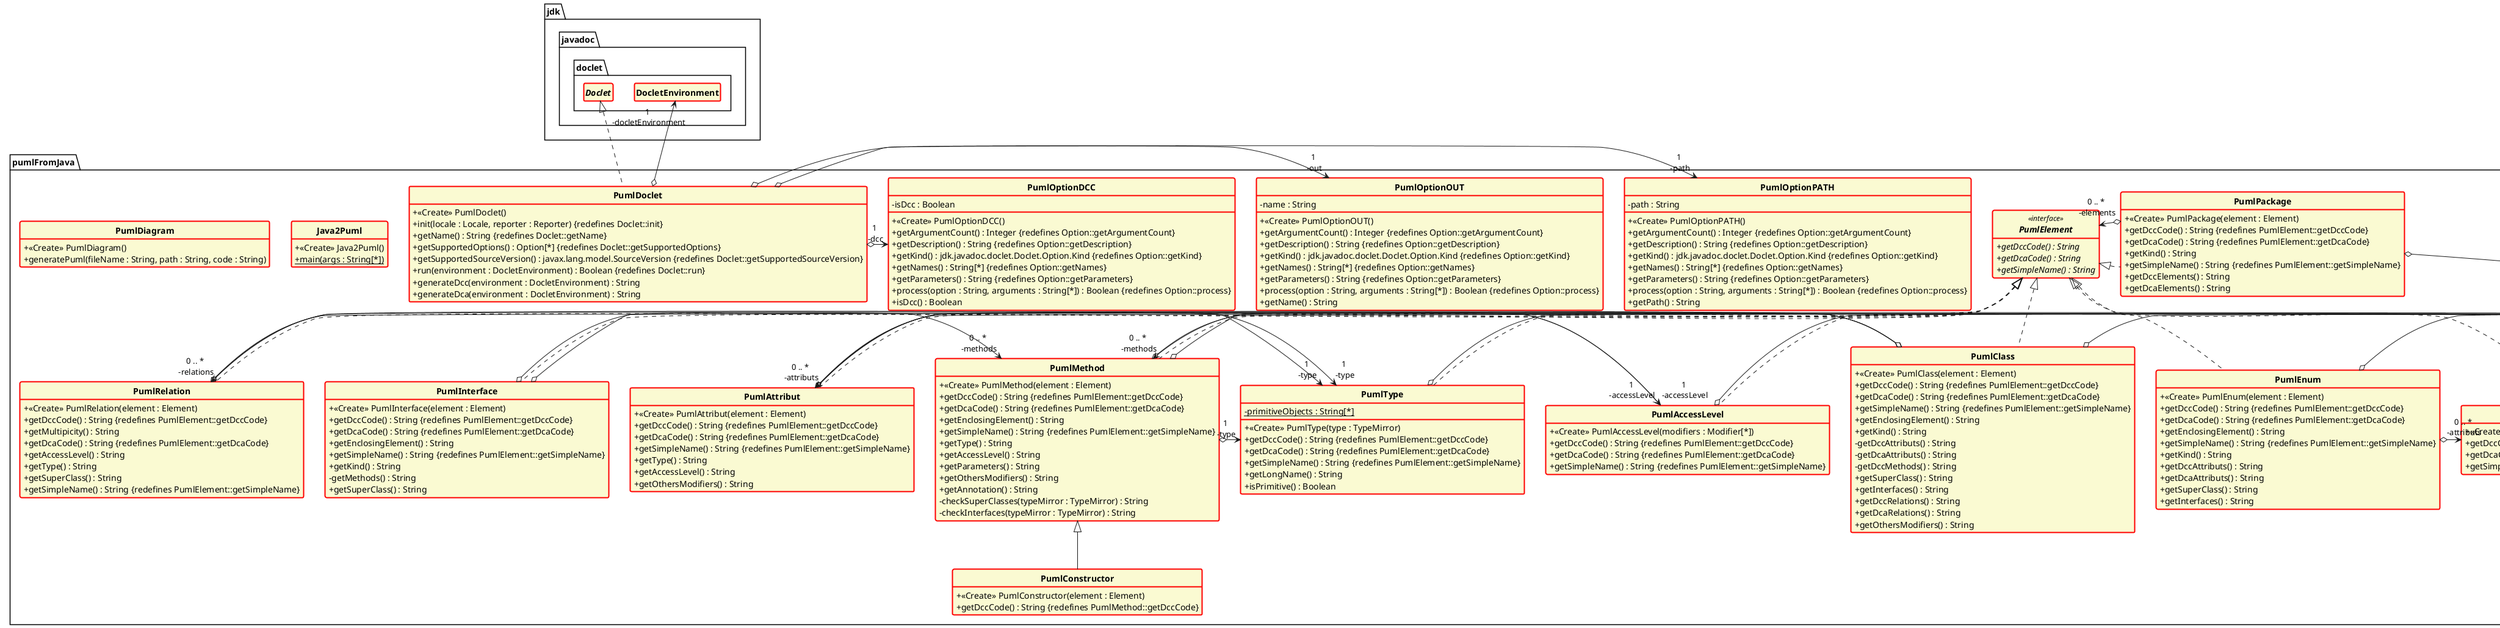 @startuml

'Code généré automatiquement ;>
skinparam style strictuml
hide empty members
skinparam classAttributeIconSize 0
skinparam classFontStyle Bold
skinparam classbackgroundColor LightGoldenRodYellow
skinparam classbordercolor red
skinparam classattribute none
skinparam classborderthickness 2


class pumlFromJava.Java2Puml {

	+ <<Create>> Java2Puml()
	+ main(args : String[*]) {static}
}


class pumlFromJava.PumlDiagram {

	+ <<Create>> PumlDiagram()
	+ generatePuml(fileName : String, path : String, code : String)
}


interface pumlFromJava.PumlElement <<interface>> {
	+ getDccCode() : String {abstract}
	+ getDcaCode() : String {abstract}
	+ getSimpleName() : String {abstract}
}

class pumlFromJava.PumlEnumAttribut implements pumlFromJava.PumlElement {

	+ <<Create>> PumlEnumAttribut(element : Element)
	+ getDccCode() : String {redefines PumlElement::getDccCode}
	+ getDcaCode() : String {redefines PumlElement::getDcaCode}
	+ getSimpleName() : String {redefines PumlElement::getSimpleName}
}
	PumlEnumAttribut o-> "1\n -element" javax.lang.model.element.Element


class pumlFromJava.PumlInterface implements pumlFromJava.PumlElement {

	+ <<Create>> PumlInterface(element : Element)
	+ getDccCode() : String {redefines PumlElement::getDccCode}
	+ getDcaCode() : String {redefines PumlElement::getDcaCode}
	+ getEnclosingElement() : String
	+ getSimpleName() : String {redefines PumlElement::getSimpleName}
	+ getKind() : String
	- getMethods() : String
	+ getSuperClass() : String
}
	PumlInterface o-> "1\n -element" javax.lang.model.element.Element
	PumlInterface o-> "0 .. *\n -methods" pumlFromJava.PumlMethod


class pumlFromJava.PumlAccessLevel implements pumlFromJava.PumlElement {

	+ <<Create>> PumlAccessLevel(modifiers : Modifier[*])
	+ getDccCode() : String {redefines PumlElement::getDccCode}
	+ getDcaCode() : String {redefines PumlElement::getDcaCode}
	+ getSimpleName() : String {redefines PumlElement::getSimpleName}
}
	PumlAccessLevel o-> "0 .. *\n -modifiers" javax.lang.model.element.Modifier


class pumlFromJava.PumlPackage implements pumlFromJava.PumlElement {

	+ <<Create>> PumlPackage(element : Element)
	+ getDccCode() : String {redefines PumlElement::getDccCode}
	+ getDcaCode() : String {redefines PumlElement::getDcaCode}
	+ getKind() : String
	+ getSimpleName() : String {redefines PumlElement::getSimpleName}
	+ getDccElements() : String
	+ getDcaElements() : String
}
	PumlPackage o-> "1\n -element" javax.lang.model.element.Element
	PumlPackage o-> "0 .. *\n -elements" pumlFromJava.PumlElement


class pumlFromJava.PumlConstructor extends pumlFromJava.PumlMethod {

	+ <<Create>> PumlConstructor(element : Element)
	+ getDccCode() : String {redefines PumlMethod::getDccCode}
}


class pumlFromJava.PumlAttribut implements pumlFromJava.PumlElement {

	+ <<Create>> PumlAttribut(element : Element)
	+ getDccCode() : String {redefines PumlElement::getDccCode}
	+ getDcaCode() : String {redefines PumlElement::getDcaCode}
	+ getSimpleName() : String {redefines PumlElement::getSimpleName}
	+ getType() : String
	+ getAccessLevel() : String
	+ getOthersModifiers() : String
}
	PumlAttribut o-> "1\n -element" javax.lang.model.element.Element
	PumlAttribut o-> "1\n -type" pumlFromJava.PumlType
	PumlAttribut o-> "1\n -accessLevel" pumlFromJava.PumlAccessLevel


class pumlFromJava.PumlRelation implements pumlFromJava.PumlElement {

	+ <<Create>> PumlRelation(element : Element)
	+ getDccCode() : String {redefines PumlElement::getDccCode}
	+ getMultipicity() : String
	+ getDcaCode() : String {redefines PumlElement::getDcaCode}
	+ getAccessLevel() : String
	+ getType() : String
	+ getSuperClass() : String
	+ getSimpleName() : String {redefines PumlElement::getSimpleName}
}
	PumlRelation o-> "1\n -element" javax.lang.model.element.Element
	PumlRelation o-> "1\n -type" pumlFromJava.PumlType


class pumlFromJava.PumlDoclet implements jdk.javadoc.doclet.Doclet {

	+ <<Create>> PumlDoclet()
	+ init(locale : Locale, reporter : Reporter) {redefines Doclet::init}
	+ getName() : String {redefines Doclet::getName}
	+ getSupportedOptions() : Option[*] {redefines Doclet::getSupportedOptions}
	+ getSupportedSourceVersion() : javax.lang.model.SourceVersion {redefines Doclet::getSupportedSourceVersion}
	+ run(environment : DocletEnvironment) : Boolean {redefines Doclet::run}
	+ generateDcc(environment : DocletEnvironment) : String
	+ generateDca(environment : DocletEnvironment) : String
}
	PumlDoclet o-> "1\n -path" pumlFromJava.PumlOptionPATH
	PumlDoclet o-> "1\n -out" pumlFromJava.PumlOptionOUT
	PumlDoclet o-> "1\n -dcc" pumlFromJava.PumlOptionDCC
	PumlDoclet o-> "1\n -docletEnvironment" jdk.javadoc.doclet.DocletEnvironment


class pumlFromJava.PumlOptionPATH implements jdk.javadoc.doclet.Doclet.Option {
	- path : String 

	+ <<Create>> PumlOptionPATH()
	+ getArgumentCount() : Integer {redefines Option::getArgumentCount}
	+ getDescription() : String {redefines Option::getDescription}
	+ getKind() : jdk.javadoc.doclet.Doclet.Option.Kind {redefines Option::getKind}
	+ getNames() : String[*] {redefines Option::getNames}
	+ getParameters() : String {redefines Option::getParameters}
	+ process(option : String, arguments : String[*]) : Boolean {redefines Option::process}
	+ getPath() : String
}


class pumlFromJava.PumlOptionOUT implements jdk.javadoc.doclet.Doclet.Option {
	- name : String 

	+ <<Create>> PumlOptionOUT()
	+ getArgumentCount() : Integer {redefines Option::getArgumentCount}
	+ getDescription() : String {redefines Option::getDescription}
	+ getKind() : jdk.javadoc.doclet.Doclet.Option.Kind {redefines Option::getKind}
	+ getNames() : String[*] {redefines Option::getNames}
	+ getParameters() : String {redefines Option::getParameters}
	+ process(option : String, arguments : String[*]) : Boolean {redefines Option::process}
	+ getName() : String
}


class pumlFromJava.PumlOptionDCC implements jdk.javadoc.doclet.Doclet.Option {
	- isDcc : Boolean 

	+ <<Create>> PumlOptionDCC()
	+ getArgumentCount() : Integer {redefines Option::getArgumentCount}
	+ getDescription() : String {redefines Option::getDescription}
	+ getKind() : jdk.javadoc.doclet.Doclet.Option.Kind {redefines Option::getKind}
	+ getNames() : String[*] {redefines Option::getNames}
	+ getParameters() : String {redefines Option::getParameters}
	+ process(option : String, arguments : String[*]) : Boolean {redefines Option::process}
	+ isDcc() : Boolean
}


class pumlFromJava.PumlEnum implements pumlFromJava.PumlElement {

	+ <<Create>> PumlEnum(element : Element)
	+ getDccCode() : String {redefines PumlElement::getDccCode}
	+ getDcaCode() : String {redefines PumlElement::getDcaCode}
	+ getEnclosingElement() : String
	+ getSimpleName() : String {redefines PumlElement::getSimpleName}
	+ getKind() : String
	+ getDccAttributs() : String
	+ getDcaAttributs() : String
	+ getSuperClass() : String
	+ getInterfaces() : String
}
	PumlEnum o-> "1\n -element" javax.lang.model.element.Element
	PumlEnum o-> "0 .. *\n -attributs" pumlFromJava.PumlEnumAttribut


class pumlFromJava.PumlType implements pumlFromJava.PumlElement {
	- primitiveObjects : String[*]  {static}

	+ <<Create>> PumlType(type : TypeMirror)
	+ getDccCode() : String {redefines PumlElement::getDccCode}
	+ getDcaCode() : String {redefines PumlElement::getDcaCode}
	+ getSimpleName() : String {redefines PumlElement::getSimpleName}
	+ getLongName() : String
	+ isPrimitive() : Boolean
}
	PumlType o-> "1\n -type" javax.lang.model.type.TypeMirror


class pumlFromJava.PumlClass implements pumlFromJava.PumlElement {

	+ <<Create>> PumlClass(element : Element)
	+ getDccCode() : String {redefines PumlElement::getDccCode}
	+ getDcaCode() : String {redefines PumlElement::getDcaCode}
	+ getSimpleName() : String {redefines PumlElement::getSimpleName}
	+ getEnclosingElement() : String
	+ getKind() : String
	- getDccAttributs() : String
	- getDcaAttributs() : String
	- getDccMethods() : String
	+ getSuperClass() : String
	+ getInterfaces() : String
	+ getDccRelations() : String
	+ getDcaRelations() : String
	+ getOthersModifiers() : String
}
	PumlClass o-> "1\n -element" javax.lang.model.element.Element
	PumlClass o-> "0 .. *\n -attributs" pumlFromJava.PumlAttribut
	PumlClass o-> "0 .. *\n -methods" pumlFromJava.PumlMethod
	PumlClass o-> "0 .. *\n -relations" pumlFromJava.PumlRelation


class pumlFromJava.PumlMethod implements pumlFromJava.PumlElement {

	+ <<Create>> PumlMethod(element : Element)
	+ getDccCode() : String {redefines PumlElement::getDccCode}
	+ getDcaCode() : String {redefines PumlElement::getDcaCode}
	+ getEnclosingElement() : String
	+ getSimpleName() : String {redefines PumlElement::getSimpleName}
	+ getType() : String
	+ getAccessLevel() : String
	+ getParameters() : String
	+ getOthersModifiers() : String
	+ getAnnotation() : String
	- checkSuperClasses(typeMirror : TypeMirror) : String
	- checkInterfaces(typeMirror : TypeMirror) : String
}
	PumlMethod o-> "1\n -type" pumlFromJava.PumlType
	PumlMethod o-> "1\n -element" javax.lang.model.element.Element
	PumlMethod o-> "1\n -accessLevel" pumlFromJava.PumlAccessLevel




@enduml